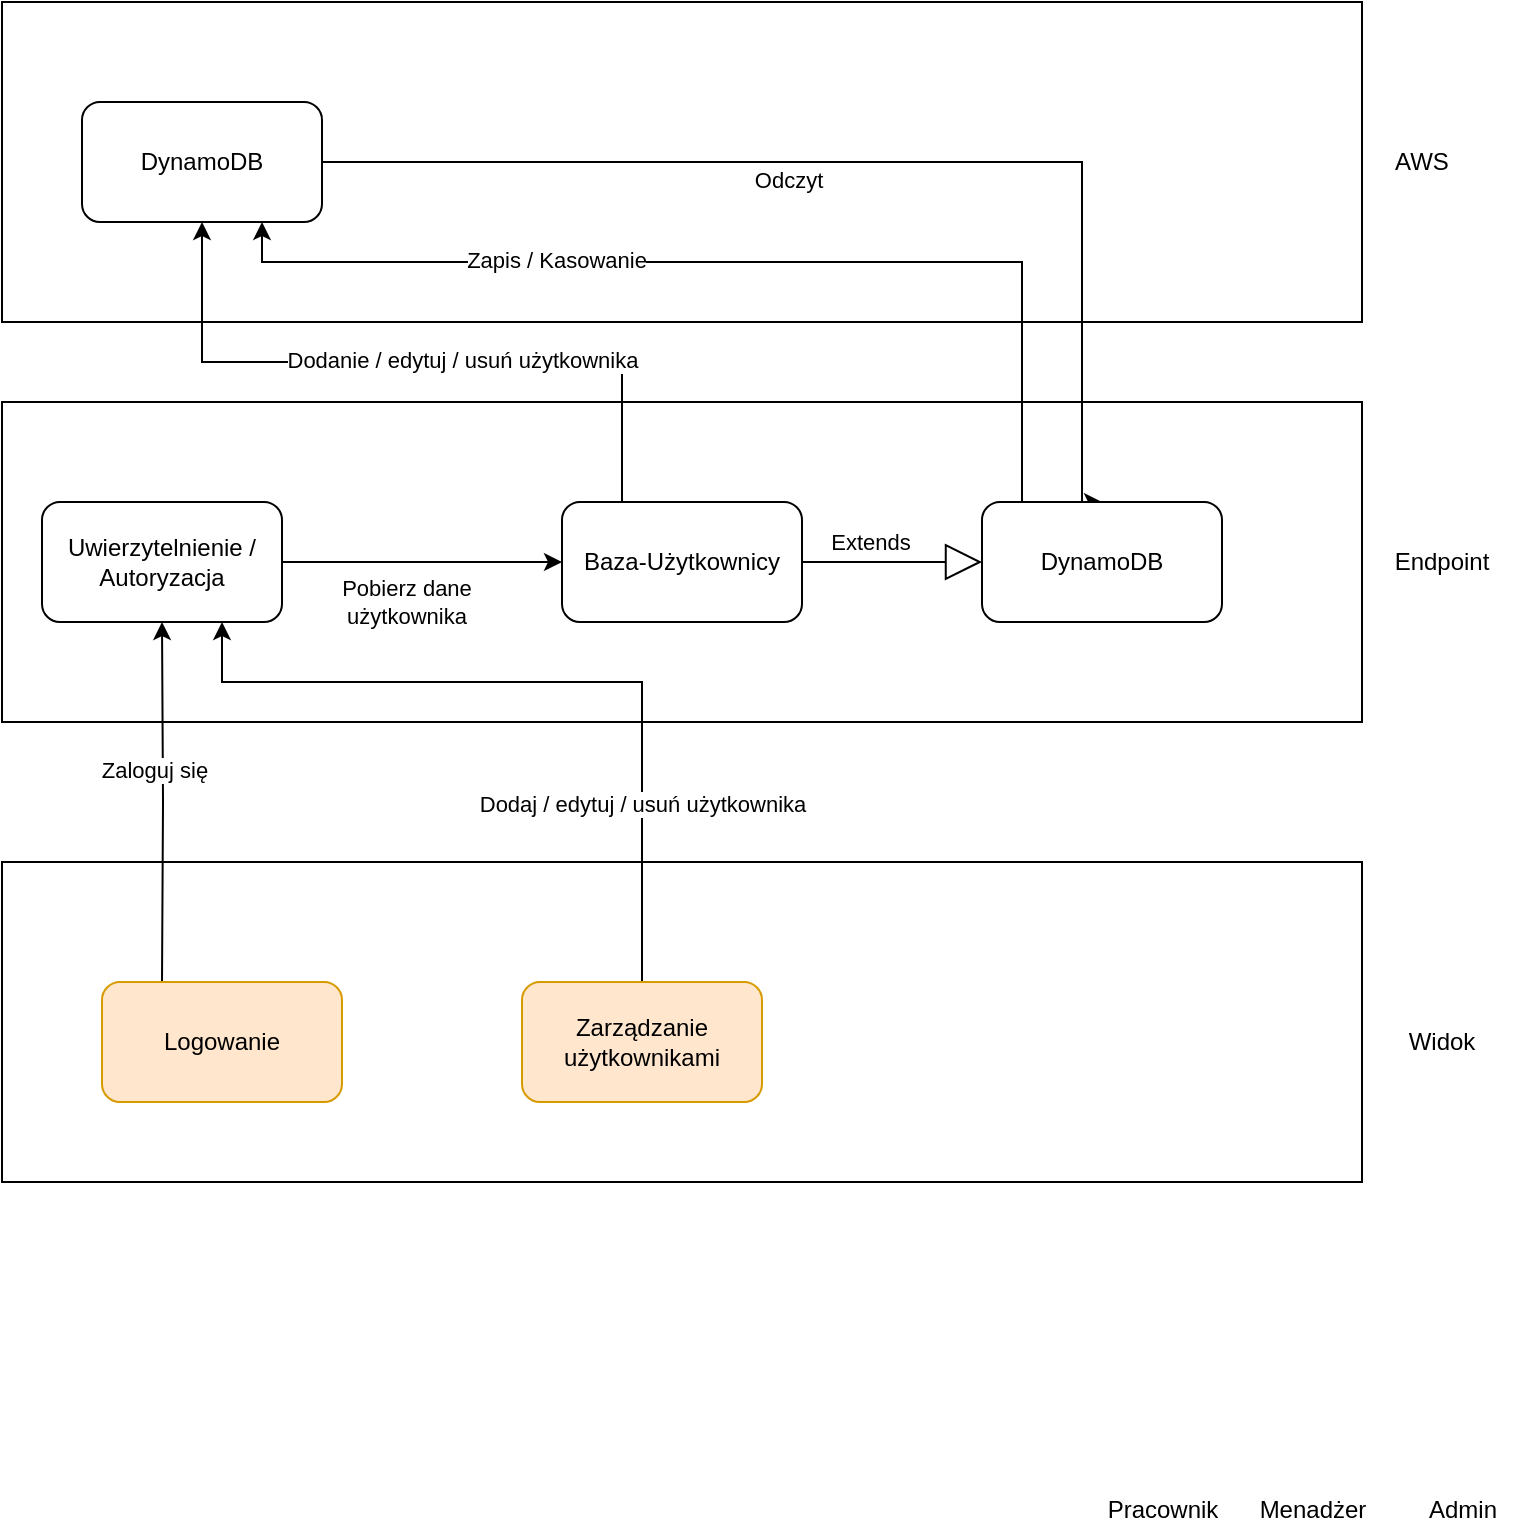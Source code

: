<mxfile version="13.10.4" type="github"><diagram id="LmuK0iRXnz72Fh-s3bJC" name="Page-1"><mxGraphModel dx="981" dy="526" grid="1" gridSize="10" guides="1" tooltips="1" connect="1" arrows="1" fold="1" page="1" pageScale="1" pageWidth="827" pageHeight="1169" math="0" shadow="0"><root><mxCell id="0"/><mxCell id="1" parent="0"/><mxCell id="e5dS4gaMDLxEylvo_MKh-1" value="" style="rounded=0;whiteSpace=wrap;html=1;" vertex="1" parent="1"><mxGeometry x="40" y="160" width="680" height="160" as="geometry"/></mxCell><mxCell id="e5dS4gaMDLxEylvo_MKh-2" value="" style="rounded=0;whiteSpace=wrap;html=1;" vertex="1" parent="1"><mxGeometry x="40" y="360" width="680" height="160" as="geometry"/></mxCell><mxCell id="e5dS4gaMDLxEylvo_MKh-3" value="" style="rounded=0;whiteSpace=wrap;html=1;" vertex="1" parent="1"><mxGeometry x="40" y="590" width="680" height="160" as="geometry"/></mxCell><mxCell id="e5dS4gaMDLxEylvo_MKh-4" value="AWS" style="text;html=1;strokeColor=none;fillColor=none;align=center;verticalAlign=middle;whiteSpace=wrap;rounded=0;" vertex="1" parent="1"><mxGeometry x="730" y="230" width="40" height="20" as="geometry"/></mxCell><mxCell id="e5dS4gaMDLxEylvo_MKh-6" value="Endpoint" style="text;html=1;strokeColor=none;fillColor=none;align=center;verticalAlign=middle;whiteSpace=wrap;rounded=0;" vertex="1" parent="1"><mxGeometry x="730" y="430" width="60" height="20" as="geometry"/></mxCell><mxCell id="e5dS4gaMDLxEylvo_MKh-7" value="Widok" style="text;html=1;strokeColor=none;fillColor=none;align=center;verticalAlign=middle;whiteSpace=wrap;rounded=0;" vertex="1" parent="1"><mxGeometry x="740" y="670" width="40" height="20" as="geometry"/></mxCell><mxCell id="e5dS4gaMDLxEylvo_MKh-13" style="edgeStyle=orthogonalEdgeStyle;rounded=0;orthogonalLoop=1;jettySize=auto;html=1;exitX=0.413;exitY=-0.036;exitDx=0;exitDy=0;exitPerimeter=0;entryX=0.5;entryY=1;entryDx=0;entryDy=0;" edge="1" parent="1" target="e5dS4gaMDLxEylvo_MKh-10"><mxGeometry relative="1" as="geometry"><mxPoint x="120.0" y="650.0" as="sourcePoint"/><mxPoint x="280.44" y="502.16" as="targetPoint"/><Array as="points"/></mxGeometry></mxCell><mxCell id="e5dS4gaMDLxEylvo_MKh-14" value="Zaloguj się" style="edgeLabel;html=1;align=center;verticalAlign=middle;resizable=0;points=[];" vertex="1" connectable="0" parent="e5dS4gaMDLxEylvo_MKh-13"><mxGeometry x="0.353" y="4" relative="1" as="geometry"><mxPoint y="15" as="offset"/></mxGeometry></mxCell><mxCell id="e5dS4gaMDLxEylvo_MKh-9" value="Logowanie" style="rounded=1;whiteSpace=wrap;html=1;fillColor=#ffe6cc;strokeColor=#d79b00;" vertex="1" parent="1"><mxGeometry x="90" y="650" width="120" height="60" as="geometry"/></mxCell><mxCell id="e5dS4gaMDLxEylvo_MKh-18" style="edgeStyle=orthogonalEdgeStyle;rounded=0;orthogonalLoop=1;jettySize=auto;html=1;exitX=1;exitY=0.5;exitDx=0;exitDy=0;entryX=0;entryY=0.5;entryDx=0;entryDy=0;" edge="1" parent="1" source="e5dS4gaMDLxEylvo_MKh-10" target="e5dS4gaMDLxEylvo_MKh-23"><mxGeometry relative="1" as="geometry"><Array as="points"/></mxGeometry></mxCell><mxCell id="e5dS4gaMDLxEylvo_MKh-19" value="Pobierz dane&lt;br&gt;użytkownika" style="edgeLabel;html=1;align=center;verticalAlign=middle;resizable=0;points=[];" vertex="1" connectable="0" parent="e5dS4gaMDLxEylvo_MKh-18"><mxGeometry x="0.253" y="-1" relative="1" as="geometry"><mxPoint x="-25.43" y="19" as="offset"/></mxGeometry></mxCell><mxCell id="e5dS4gaMDLxEylvo_MKh-10" value="Uwierzytelnienie / Autoryzacja" style="rounded=1;whiteSpace=wrap;html=1;" vertex="1" parent="1"><mxGeometry x="60" y="410" width="120" height="60" as="geometry"/></mxCell><mxCell id="e5dS4gaMDLxEylvo_MKh-17" style="edgeStyle=orthogonalEdgeStyle;rounded=0;orthogonalLoop=1;jettySize=auto;html=1;exitX=1;exitY=0.5;exitDx=0;exitDy=0;entryX=0.5;entryY=0;entryDx=0;entryDy=0;" edge="1" parent="1" source="e5dS4gaMDLxEylvo_MKh-11" target="e5dS4gaMDLxEylvo_MKh-24"><mxGeometry relative="1" as="geometry"><mxPoint x="150" y="410" as="targetPoint"/><Array as="points"><mxPoint x="580" y="240"/></Array></mxGeometry></mxCell><mxCell id="e5dS4gaMDLxEylvo_MKh-20" value="Odczyt" style="edgeLabel;html=1;align=center;verticalAlign=middle;resizable=0;points=[];" vertex="1" connectable="0" parent="e5dS4gaMDLxEylvo_MKh-17"><mxGeometry x="-0.173" y="-1" relative="1" as="geometry"><mxPoint x="1" y="8" as="offset"/></mxGeometry></mxCell><mxCell id="e5dS4gaMDLxEylvo_MKh-11" value="DynamoDB" style="rounded=1;whiteSpace=wrap;html=1;" vertex="1" parent="1"><mxGeometry x="80" y="210" width="120" height="60" as="geometry"/></mxCell><mxCell id="e5dS4gaMDLxEylvo_MKh-36" style="edgeStyle=orthogonalEdgeStyle;rounded=0;orthogonalLoop=1;jettySize=auto;html=1;exitX=0.5;exitY=0;exitDx=0;exitDy=0;entryX=0.75;entryY=1;entryDx=0;entryDy=0;fillColor=#ffffff;" edge="1" parent="1" source="e5dS4gaMDLxEylvo_MKh-21" target="e5dS4gaMDLxEylvo_MKh-10"><mxGeometry relative="1" as="geometry"><Array as="points"><mxPoint x="360" y="500"/><mxPoint x="150" y="500"/></Array></mxGeometry></mxCell><mxCell id="e5dS4gaMDLxEylvo_MKh-38" value="Dodaj / edytuj / usuń użytkownika" style="edgeLabel;html=1;align=center;verticalAlign=middle;resizable=0;points=[];" vertex="1" connectable="0" parent="e5dS4gaMDLxEylvo_MKh-36"><mxGeometry x="-0.34" y="-2" relative="1" as="geometry"><mxPoint x="-2" y="39.17" as="offset"/></mxGeometry></mxCell><mxCell id="e5dS4gaMDLxEylvo_MKh-21" value="Zarządzanie użytkownikami" style="rounded=1;whiteSpace=wrap;html=1;fillColor=#ffe6cc;strokeColor=#d79b00;" vertex="1" parent="1"><mxGeometry x="300" y="650" width="120" height="60" as="geometry"/></mxCell><mxCell id="e5dS4gaMDLxEylvo_MKh-39" style="edgeStyle=orthogonalEdgeStyle;rounded=0;orthogonalLoop=1;jettySize=auto;html=1;exitX=0.25;exitY=0;exitDx=0;exitDy=0;fillColor=#ffffff;" edge="1" parent="1" source="e5dS4gaMDLxEylvo_MKh-23" target="e5dS4gaMDLxEylvo_MKh-11"><mxGeometry relative="1" as="geometry"/></mxCell><mxCell id="e5dS4gaMDLxEylvo_MKh-40" value="Dodanie / edytuj / usuń użytkownika" style="edgeLabel;html=1;align=center;verticalAlign=middle;resizable=0;points=[];" vertex="1" connectable="0" parent="e5dS4gaMDLxEylvo_MKh-39"><mxGeometry x="-0.139" y="-1" relative="1" as="geometry"><mxPoint as="offset"/></mxGeometry></mxCell><mxCell id="e5dS4gaMDLxEylvo_MKh-23" value="Baza-Użytkownicy" style="rounded=1;whiteSpace=wrap;html=1;" vertex="1" parent="1"><mxGeometry x="320" y="410" width="120" height="60" as="geometry"/></mxCell><mxCell id="e5dS4gaMDLxEylvo_MKh-30" style="edgeStyle=orthogonalEdgeStyle;rounded=0;orthogonalLoop=1;jettySize=auto;html=1;exitX=0.25;exitY=0;exitDx=0;exitDy=0;entryX=0.75;entryY=1;entryDx=0;entryDy=0;fillColor=#ffffff;" edge="1" parent="1" source="e5dS4gaMDLxEylvo_MKh-24" target="e5dS4gaMDLxEylvo_MKh-11"><mxGeometry relative="1" as="geometry"><Array as="points"><mxPoint x="550" y="290"/><mxPoint x="170" y="290"/></Array></mxGeometry></mxCell><mxCell id="e5dS4gaMDLxEylvo_MKh-31" value="Zapis / Kasowanie" style="edgeLabel;html=1;align=center;verticalAlign=middle;resizable=0;points=[];" vertex="1" connectable="0" parent="e5dS4gaMDLxEylvo_MKh-30"><mxGeometry x="0.369" y="-1" relative="1" as="geometry"><mxPoint as="offset"/></mxGeometry></mxCell><mxCell id="e5dS4gaMDLxEylvo_MKh-24" value="DynamoDB" style="rounded=1;whiteSpace=wrap;html=1;" vertex="1" parent="1"><mxGeometry x="530" y="410" width="120" height="60" as="geometry"/></mxCell><mxCell id="e5dS4gaMDLxEylvo_MKh-27" value="Extends" style="endArrow=block;endSize=16;endFill=0;html=1;fillColor=#ffffff;exitX=1;exitY=0.5;exitDx=0;exitDy=0;entryX=0;entryY=0.5;entryDx=0;entryDy=0;" edge="1" parent="1" source="e5dS4gaMDLxEylvo_MKh-23" target="e5dS4gaMDLxEylvo_MKh-24"><mxGeometry x="-0.25" y="10" width="160" relative="1" as="geometry"><mxPoint x="450" y="440" as="sourcePoint"/><mxPoint x="520" y="440" as="targetPoint"/><Array as="points"><mxPoint x="500" y="440"/></Array><mxPoint as="offset"/></mxGeometry></mxCell><mxCell id="e5dS4gaMDLxEylvo_MKh-42" value="Admin" style="shape=image;html=1;verticalAlign=top;verticalLabelPosition=bottom;labelBackgroundColor=#ffffff;imageAspect=0;aspect=fixed;image=https://cdn3.iconfinder.com/data/icons/fantasy-and-role-play-game-adventure-quest/512/Viking-128.png" vertex="1" parent="1"><mxGeometry x="740" y="840" width="60" height="60" as="geometry"/></mxCell><mxCell id="e5dS4gaMDLxEylvo_MKh-45" value="Pracownik" style="shape=image;html=1;verticalAlign=top;verticalLabelPosition=bottom;labelBackgroundColor=#ffffff;imageAspect=0;aspect=fixed;image=https://cdn4.iconfinder.com/data/icons/avatars-xmas-giveaway/128/builder_worker_helmet-128.png" vertex="1" parent="1"><mxGeometry x="590" y="840" width="60" height="60" as="geometry"/></mxCell><mxCell id="e5dS4gaMDLxEylvo_MKh-47" value="Menadżer" style="shape=image;html=1;verticalAlign=top;verticalLabelPosition=bottom;labelBackgroundColor=#ffffff;imageAspect=0;aspect=fixed;image=https://cdn3.iconfinder.com/data/icons/shopping-and-retail-15/512/Crown-128.png" vertex="1" parent="1"><mxGeometry x="660" y="830" width="70" height="70" as="geometry"/></mxCell><mxCell id="e5dS4gaMDLxEylvo_MKh-50" value="" style="shape=image;html=1;verticalAlign=top;verticalLabelPosition=bottom;labelBackgroundColor=#ffffff;imageAspect=0;aspect=fixed;image=https://cdn4.iconfinder.com/data/icons/avatars-xmas-giveaway/128/builder_worker_helmet-128.png" vertex="1" parent="1"><mxGeometry x="80" y="690" width="30" height="30" as="geometry"/></mxCell><mxCell id="e5dS4gaMDLxEylvo_MKh-51" value="" style="shape=image;html=1;verticalAlign=top;verticalLabelPosition=bottom;labelBackgroundColor=#ffffff;imageAspect=0;aspect=fixed;image=https://cdn3.iconfinder.com/data/icons/shopping-and-retail-15/512/Crown-128.png" vertex="1" parent="1"><mxGeometry x="105" y="690" width="30" height="30" as="geometry"/></mxCell><mxCell id="e5dS4gaMDLxEylvo_MKh-52" value="" style="shape=image;html=1;verticalAlign=top;verticalLabelPosition=bottom;labelBackgroundColor=#ffffff;imageAspect=0;aspect=fixed;image=https://cdn3.iconfinder.com/data/icons/fantasy-and-role-play-game-adventure-quest/512/Viking-128.png" vertex="1" parent="1"><mxGeometry x="130" y="695" width="25" height="25" as="geometry"/></mxCell><mxCell id="e5dS4gaMDLxEylvo_MKh-53" value="" style="shape=image;html=1;verticalAlign=top;verticalLabelPosition=bottom;labelBackgroundColor=#ffffff;imageAspect=0;aspect=fixed;image=https://cdn3.iconfinder.com/data/icons/fantasy-and-role-play-game-adventure-quest/512/Viking-128.png" vertex="1" parent="1"><mxGeometry x="401" y="695" width="25" height="25" as="geometry"/></mxCell></root></mxGraphModel></diagram></mxfile>
